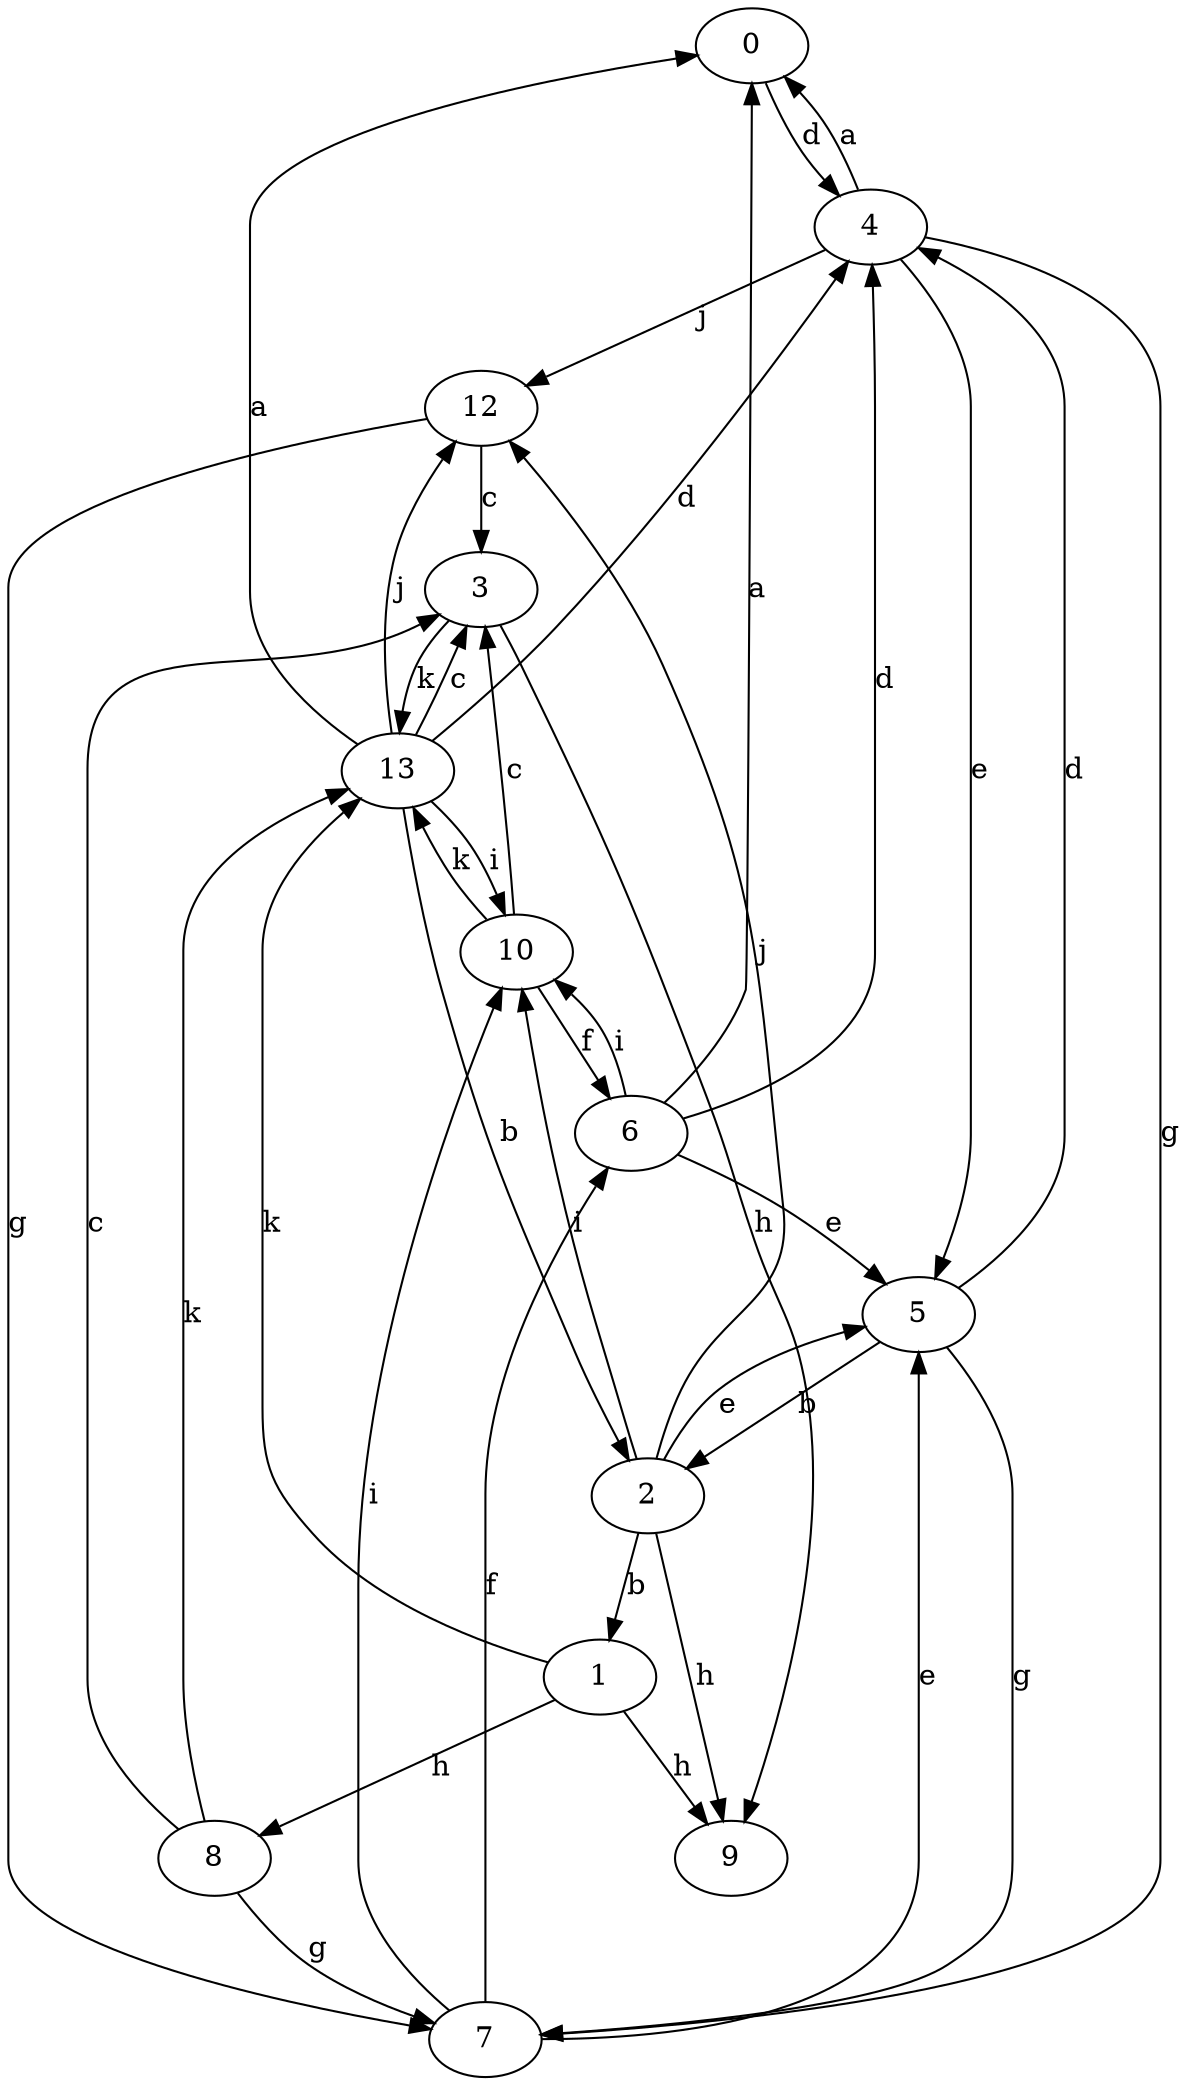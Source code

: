 strict digraph  {
0;
1;
2;
3;
4;
5;
6;
7;
8;
9;
10;
12;
13;
0 -> 4  [label=d];
1 -> 8  [label=h];
1 -> 9  [label=h];
1 -> 13  [label=k];
2 -> 1  [label=b];
2 -> 5  [label=e];
2 -> 9  [label=h];
2 -> 10  [label=i];
2 -> 12  [label=j];
3 -> 9  [label=h];
3 -> 13  [label=k];
4 -> 0  [label=a];
4 -> 5  [label=e];
4 -> 7  [label=g];
4 -> 12  [label=j];
5 -> 2  [label=b];
5 -> 4  [label=d];
5 -> 7  [label=g];
6 -> 0  [label=a];
6 -> 4  [label=d];
6 -> 5  [label=e];
6 -> 10  [label=i];
7 -> 5  [label=e];
7 -> 6  [label=f];
7 -> 10  [label=i];
8 -> 3  [label=c];
8 -> 7  [label=g];
8 -> 13  [label=k];
10 -> 3  [label=c];
10 -> 6  [label=f];
10 -> 13  [label=k];
12 -> 3  [label=c];
12 -> 7  [label=g];
13 -> 0  [label=a];
13 -> 2  [label=b];
13 -> 3  [label=c];
13 -> 4  [label=d];
13 -> 10  [label=i];
13 -> 12  [label=j];
}
